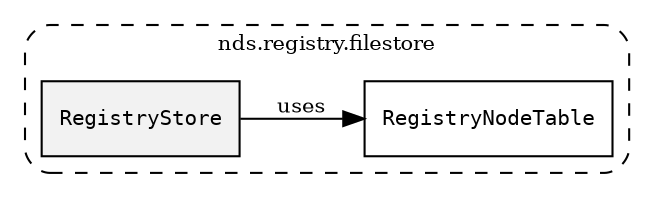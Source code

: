 /**
 * This dot file creates symbol collaboration diagram for RegistryStore.
 */
digraph ZSERIO
{
    node [shape=box, fontsize=10];
    rankdir="LR";
    fontsize=10;
    tooltip="RegistryStore collaboration diagram";

    subgraph "cluster_nds.registry.filestore"
    {
        style="dashed, rounded";
        label="nds.registry.filestore";
        tooltip="Package nds.registry.filestore";
        href="../../../content/packages/nds.registry.filestore.html#Package-nds-registry-filestore";
        target="_parent";

        "RegistryStore" [style="filled", fillcolor="#0000000D", target="_parent", label=<<font face="monospace"><table align="center" border="0" cellspacing="0" cellpadding="0"><tr><td href="../../../content/packages/nds.registry.filestore.html#SqlDatabase-RegistryStore" title="SqlDatabase defined in nds.registry.filestore">RegistryStore</td></tr></table></font>>];
        "RegistryNodeTable" [target="_parent", label=<<font face="monospace"><table align="center" border="0" cellspacing="0" cellpadding="0"><tr><td href="../../../content/packages/nds.registry.filestore.html#SqlTable-RegistryNodeTable" title="SqlTable defined in nds.registry.filestore">RegistryNodeTable</td></tr></table></font>>];
    }

    "RegistryStore" -> "RegistryNodeTable" [label="uses", fontsize=10];
}
